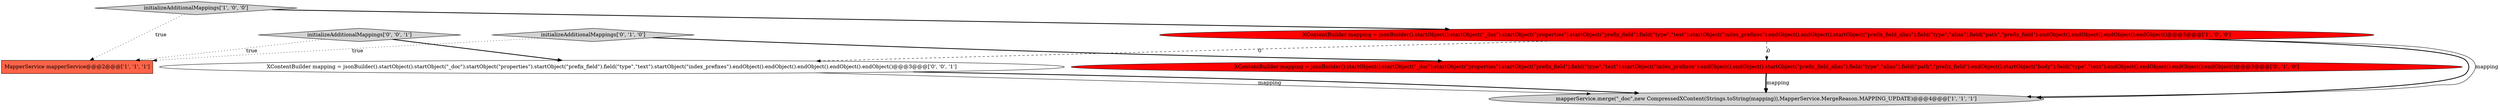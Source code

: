 digraph {
6 [style = filled, label = "initializeAdditionalMappings['0', '0', '1']", fillcolor = lightgray, shape = diamond image = "AAA0AAABBB3BBB"];
7 [style = filled, label = "XContentBuilder mapping = jsonBuilder().startObject().startObject(\"_doc\").startObject(\"properties\").startObject(\"prefix_field\").field(\"type\",\"text\").startObject(\"index_prefixes\").endObject().endObject().endObject().endObject().endObject()@@@3@@@['0', '0', '1']", fillcolor = white, shape = ellipse image = "AAA0AAABBB3BBB"];
2 [style = filled, label = "mapperService.merge(\"_doc\",new CompressedXContent(Strings.toString(mapping)),MapperService.MergeReason.MAPPING_UPDATE)@@@4@@@['1', '1', '1']", fillcolor = lightgray, shape = ellipse image = "AAA0AAABBB1BBB"];
5 [style = filled, label = "XContentBuilder mapping = jsonBuilder().startObject().startObject(\"_doc\").startObject(\"properties\").startObject(\"prefix_field\").field(\"type\",\"text\").startObject(\"index_prefixes\").endObject().endObject().startObject(\"prefix_field_alias\").field(\"type\",\"alias\").field(\"path\",\"prefix_field\").endObject().startObject(\"body\").field(\"type\",\"text\").endObject().endObject().endObject().endObject()@@@3@@@['0', '1', '0']", fillcolor = red, shape = ellipse image = "AAA1AAABBB2BBB"];
0 [style = filled, label = "MapperService mapperService@@@2@@@['1', '1', '1']", fillcolor = tomato, shape = box image = "AAA0AAABBB1BBB"];
1 [style = filled, label = "XContentBuilder mapping = jsonBuilder().startObject().startObject(\"_doc\").startObject(\"properties\").startObject(\"prefix_field\").field(\"type\",\"text\").startObject(\"index_prefixes\").endObject().endObject().startObject(\"prefix_field_alias\").field(\"type\",\"alias\").field(\"path\",\"prefix_field\").endObject().endObject().endObject().endObject()@@@3@@@['1', '0', '0']", fillcolor = red, shape = ellipse image = "AAA1AAABBB1BBB"];
3 [style = filled, label = "initializeAdditionalMappings['1', '0', '0']", fillcolor = lightgray, shape = diamond image = "AAA0AAABBB1BBB"];
4 [style = filled, label = "initializeAdditionalMappings['0', '1', '0']", fillcolor = lightgray, shape = diamond image = "AAA0AAABBB2BBB"];
5->2 [style = solid, label="mapping"];
5->2 [style = bold, label=""];
1->2 [style = bold, label=""];
6->0 [style = dotted, label="true"];
1->5 [style = dashed, label="0"];
1->7 [style = dashed, label="0"];
7->2 [style = solid, label="mapping"];
3->1 [style = bold, label=""];
1->2 [style = solid, label="mapping"];
6->7 [style = bold, label=""];
4->5 [style = bold, label=""];
7->2 [style = bold, label=""];
4->0 [style = dotted, label="true"];
3->0 [style = dotted, label="true"];
}
